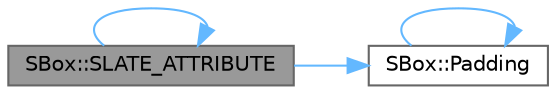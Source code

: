 digraph "SBox::SLATE_ATTRIBUTE"
{
 // INTERACTIVE_SVG=YES
 // LATEX_PDF_SIZE
  bgcolor="transparent";
  edge [fontname=Helvetica,fontsize=10,labelfontname=Helvetica,labelfontsize=10];
  node [fontname=Helvetica,fontsize=10,shape=box,height=0.2,width=0.4];
  rankdir="LR";
  Node1 [id="Node000001",label="SBox::SLATE_ATTRIBUTE",height=0.2,width=0.4,color="gray40", fillcolor="grey60", style="filled", fontcolor="black",tooltip="Padding between the SBox and the content that it presents."];
  Node1 -> Node2 [id="edge1_Node000001_Node000002",color="steelblue1",style="solid",tooltip=" "];
  Node2 [id="Node000002",label="SBox::Padding",height=0.2,width=0.4,color="grey40", fillcolor="white", style="filled",URL="$d8/df4/classSBox.html#a391c100fa556557d6e1533d3b39c3b5a",tooltip=" "];
  Node2 -> Node2 [id="edge2_Node000002_Node000002",color="steelblue1",style="solid",tooltip=" "];
  Node1 -> Node1 [id="edge3_Node000001_Node000001",color="steelblue1",style="solid",tooltip=" "];
}
